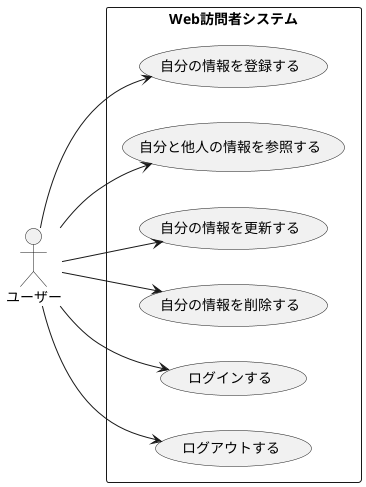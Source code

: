 @startuml Robodogユースケース図
left to right direction
actor ユーザー as U

rectangle Web訪問者システム {
  usecase "自分の情報を登録する" as UC1
  usecase "自分と他人の情報を参照する" as UC2
  usecase "自分の情報を更新する" as UC3
  usecase "自分の情報を削除する" as UC4
  usecase "ログインする" as UC5
  usecase "ログアウトする" as UC6
}
U --> UC1
U --> UC2
U --> UC3
U --> UC4
U --> UC5
U --> UC6
@enduml